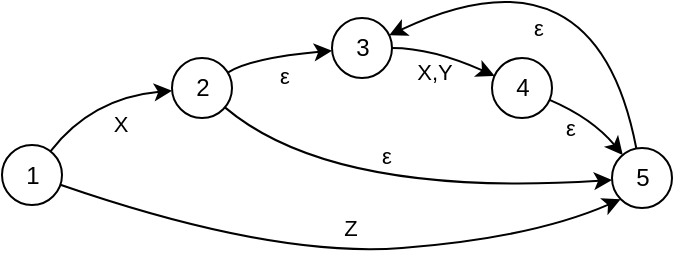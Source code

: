 <mxfile version="22.1.16" type="device">
  <diagram name="Page-1" id="gbDvgD6Yeap9GhXsHFMk">
    <mxGraphModel dx="1678" dy="769" grid="1" gridSize="10" guides="1" tooltips="1" connect="1" arrows="1" fold="1" page="1" pageScale="1" pageWidth="600" pageHeight="150" math="0" shadow="0">
      <root>
        <mxCell id="0" />
        <mxCell id="1" parent="0" />
        <mxCell id="onQa2OD9SXyAo4OJvlsq-6" value="1" style="points=[[0.145,0.145,0],[0.5,0,0],[0.855,0.145,0],[1,0.5,0],[0.855,0.855,0],[0.5,1,0],[0.145,0.855,0],[0,0.5,0]];shape=mxgraph.bpmn.event;html=1;verticalLabelPosition=middle;labelBackgroundColor=#ffffff;verticalAlign=middle;align=center;perimeter=ellipsePerimeter;outlineConnect=0;aspect=fixed;outline=standard;symbol=general;labelPosition=center;" vertex="1" parent="1">
          <mxGeometry x="-1067" y="-366.5" width="30" height="30" as="geometry" />
        </mxCell>
        <mxCell id="onQa2OD9SXyAo4OJvlsq-29" style="rounded=0;orthogonalLoop=1;jettySize=auto;html=1;curved=1;" edge="1" parent="1" source="onQa2OD9SXyAo4OJvlsq-24" target="onQa2OD9SXyAo4OJvlsq-27">
          <mxGeometry relative="1" as="geometry">
            <Array as="points">
              <mxPoint x="-902" y="-340" />
            </Array>
          </mxGeometry>
        </mxCell>
        <mxCell id="onQa2OD9SXyAo4OJvlsq-30" value="ε" style="edgeLabel;html=1;align=center;verticalAlign=middle;resizable=0;points=[];" vertex="1" connectable="0" parent="onQa2OD9SXyAo4OJvlsq-29">
          <mxGeometry x="-0.335" y="1" relative="1" as="geometry">
            <mxPoint x="27" y="-20" as="offset" />
          </mxGeometry>
        </mxCell>
        <mxCell id="onQa2OD9SXyAo4OJvlsq-32" style="rounded=0;orthogonalLoop=1;jettySize=auto;html=1;curved=1;" edge="1" parent="1" source="onQa2OD9SXyAo4OJvlsq-24" target="onQa2OD9SXyAo4OJvlsq-31">
          <mxGeometry relative="1" as="geometry">
            <Array as="points">
              <mxPoint x="-942" y="-410" />
            </Array>
          </mxGeometry>
        </mxCell>
        <mxCell id="onQa2OD9SXyAo4OJvlsq-33" value="ε" style="edgeLabel;html=1;align=center;verticalAlign=middle;resizable=0;points=[];" vertex="1" connectable="0" parent="onQa2OD9SXyAo4OJvlsq-32">
          <mxGeometry x="0.112" relative="1" as="geometry">
            <mxPoint y="10" as="offset" />
          </mxGeometry>
        </mxCell>
        <mxCell id="onQa2OD9SXyAo4OJvlsq-24" value="2" style="points=[[0.145,0.145,0],[0.5,0,0],[0.855,0.145,0],[1,0.5,0],[0.855,0.855,0],[0.5,1,0],[0.145,0.855,0],[0,0.5,0]];shape=mxgraph.bpmn.event;html=1;verticalLabelPosition=middle;labelBackgroundColor=#ffffff;verticalAlign=middle;align=center;perimeter=ellipsePerimeter;outlineConnect=0;aspect=fixed;outline=standard;symbol=general;labelPosition=center;" vertex="1" parent="1">
          <mxGeometry x="-982" y="-410" width="30" height="30" as="geometry" />
        </mxCell>
        <mxCell id="onQa2OD9SXyAo4OJvlsq-25" style="rounded=0;orthogonalLoop=1;jettySize=auto;html=1;curved=1;" edge="1" parent="1" source="onQa2OD9SXyAo4OJvlsq-6" target="onQa2OD9SXyAo4OJvlsq-24">
          <mxGeometry relative="1" as="geometry">
            <Array as="points">
              <mxPoint x="-1022" y="-390" />
            </Array>
          </mxGeometry>
        </mxCell>
        <mxCell id="onQa2OD9SXyAo4OJvlsq-26" value="X" style="edgeLabel;html=1;align=center;verticalAlign=middle;resizable=0;points=[];" vertex="1" connectable="0" parent="onQa2OD9SXyAo4OJvlsq-25">
          <mxGeometry x="0.035" y="1" relative="1" as="geometry">
            <mxPoint x="9" y="14" as="offset" />
          </mxGeometry>
        </mxCell>
        <mxCell id="onQa2OD9SXyAo4OJvlsq-27" value="5" style="points=[[0.145,0.145,0],[0.5,0,0],[0.855,0.145,0],[1,0.5,0],[0.855,0.855,0],[0.5,1,0],[0.145,0.855,0],[0,0.5,0]];shape=mxgraph.bpmn.event;html=1;verticalLabelPosition=middle;labelBackgroundColor=#ffffff;verticalAlign=middle;align=center;perimeter=ellipsePerimeter;outlineConnect=0;aspect=fixed;outline=standard;symbol=general;labelPosition=center;" vertex="1" parent="1">
          <mxGeometry x="-762" y="-365" width="30" height="30" as="geometry" />
        </mxCell>
        <mxCell id="onQa2OD9SXyAo4OJvlsq-28" style="rounded=0;orthogonalLoop=1;jettySize=auto;html=1;curved=1;entryX=0.145;entryY=0.855;entryDx=0;entryDy=0;entryPerimeter=0;" edge="1" parent="1" source="onQa2OD9SXyAo4OJvlsq-6" target="onQa2OD9SXyAo4OJvlsq-27">
          <mxGeometry relative="1" as="geometry">
            <Array as="points">
              <mxPoint x="-932" y="-310" />
              <mxPoint x="-802" y="-320" />
            </Array>
          </mxGeometry>
        </mxCell>
        <mxCell id="onQa2OD9SXyAo4OJvlsq-41" value="Z" style="edgeLabel;html=1;align=center;verticalAlign=middle;resizable=0;points=[];" vertex="1" connectable="0" parent="onQa2OD9SXyAo4OJvlsq-28">
          <mxGeometry x="0.035" y="17" relative="1" as="geometry">
            <mxPoint x="2" y="5" as="offset" />
          </mxGeometry>
        </mxCell>
        <mxCell id="onQa2OD9SXyAo4OJvlsq-35" style="rounded=0;orthogonalLoop=1;jettySize=auto;html=1;curved=1;" edge="1" parent="1" source="onQa2OD9SXyAo4OJvlsq-31" target="onQa2OD9SXyAo4OJvlsq-34">
          <mxGeometry relative="1" as="geometry">
            <Array as="points">
              <mxPoint x="-852" y="-415" />
            </Array>
          </mxGeometry>
        </mxCell>
        <mxCell id="onQa2OD9SXyAo4OJvlsq-36" value="X,Y" style="edgeLabel;html=1;align=center;verticalAlign=middle;resizable=0;points=[];" vertex="1" connectable="0" parent="onQa2OD9SXyAo4OJvlsq-35">
          <mxGeometry x="-0.375" y="-1" relative="1" as="geometry">
            <mxPoint x="4" y="11" as="offset" />
          </mxGeometry>
        </mxCell>
        <mxCell id="onQa2OD9SXyAo4OJvlsq-31" value="3" style="points=[[0.145,0.145,0],[0.5,0,0],[0.855,0.145,0],[1,0.5,0],[0.855,0.855,0],[0.5,1,0],[0.145,0.855,0],[0,0.5,0]];shape=mxgraph.bpmn.event;html=1;verticalLabelPosition=middle;labelBackgroundColor=#ffffff;verticalAlign=middle;align=center;perimeter=ellipsePerimeter;outlineConnect=0;aspect=fixed;outline=standard;symbol=general;labelPosition=center;" vertex="1" parent="1">
          <mxGeometry x="-902" y="-430" width="30" height="30" as="geometry" />
        </mxCell>
        <mxCell id="onQa2OD9SXyAo4OJvlsq-37" style="rounded=0;orthogonalLoop=1;jettySize=auto;html=1;curved=1;" edge="1" parent="1" source="onQa2OD9SXyAo4OJvlsq-34" target="onQa2OD9SXyAo4OJvlsq-27">
          <mxGeometry relative="1" as="geometry">
            <Array as="points">
              <mxPoint x="-772" y="-380" />
            </Array>
          </mxGeometry>
        </mxCell>
        <mxCell id="onQa2OD9SXyAo4OJvlsq-38" value="ε" style="edgeLabel;html=1;align=center;verticalAlign=middle;resizable=0;points=[];" vertex="1" connectable="0" parent="onQa2OD9SXyAo4OJvlsq-37">
          <mxGeometry x="-0.61" relative="1" as="geometry">
            <mxPoint x="2" y="10" as="offset" />
          </mxGeometry>
        </mxCell>
        <mxCell id="onQa2OD9SXyAo4OJvlsq-34" value="4" style="points=[[0.145,0.145,0],[0.5,0,0],[0.855,0.145,0],[1,0.5,0],[0.855,0.855,0],[0.5,1,0],[0.145,0.855,0],[0,0.5,0]];shape=mxgraph.bpmn.event;html=1;verticalLabelPosition=middle;labelBackgroundColor=#ffffff;verticalAlign=middle;align=center;perimeter=ellipsePerimeter;outlineConnect=0;aspect=fixed;outline=standard;symbol=general;labelPosition=center;" vertex="1" parent="1">
          <mxGeometry x="-822" y="-410" width="30" height="30" as="geometry" />
        </mxCell>
        <mxCell id="onQa2OD9SXyAo4OJvlsq-39" style="rounded=0;orthogonalLoop=1;jettySize=auto;html=1;curved=1;" edge="1" parent="1" source="onQa2OD9SXyAo4OJvlsq-27" target="onQa2OD9SXyAo4OJvlsq-31">
          <mxGeometry relative="1" as="geometry">
            <Array as="points">
              <mxPoint x="-770" y="-470" />
            </Array>
          </mxGeometry>
        </mxCell>
        <mxCell id="onQa2OD9SXyAo4OJvlsq-40" value="ε" style="edgeLabel;html=1;align=center;verticalAlign=middle;resizable=0;points=[];" vertex="1" connectable="0" parent="onQa2OD9SXyAo4OJvlsq-39">
          <mxGeometry x="0.21" relative="1" as="geometry">
            <mxPoint x="-5" y="33" as="offset" />
          </mxGeometry>
        </mxCell>
      </root>
    </mxGraphModel>
  </diagram>
</mxfile>
